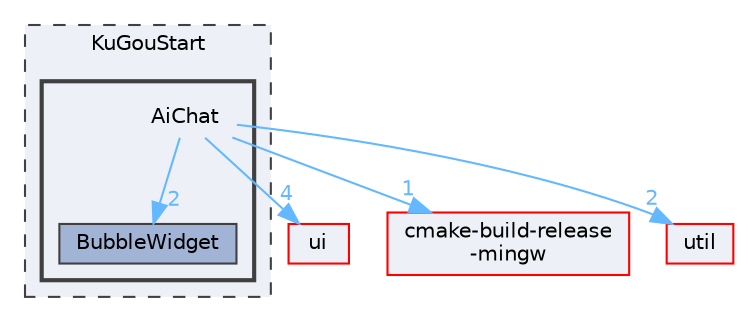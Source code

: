 digraph "AiChat"
{
 // LATEX_PDF_SIZE
  bgcolor="transparent";
  edge [fontname=Helvetica,fontsize=10,labelfontname=Helvetica,labelfontsize=10];
  node [fontname=Helvetica,fontsize=10,shape=box,height=0.2,width=0.4];
  compound=true
  subgraph clusterdir_e60601b218beddc6af0778ac41ea9cb2 {
    graph [ bgcolor="#edf0f7", pencolor="grey25", label="KuGouStart", fontname=Helvetica,fontsize=10 style="filled,dashed", URL="dir_e60601b218beddc6af0778ac41ea9cb2.html",tooltip=""]
  subgraph clusterdir_c466f3ce3dd5ad83607d88098a709fef {
    graph [ bgcolor="#edf0f7", pencolor="grey25", label="", fontname=Helvetica,fontsize=10 style="filled,bold", URL="dir_c466f3ce3dd5ad83607d88098a709fef.html",tooltip=""]
    dir_c466f3ce3dd5ad83607d88098a709fef [shape=plaintext, label="AiChat"];
  dir_5227db99ccb1089861864d3020fc84a8 [label="BubbleWidget", fillcolor="#a2b4d6", color="grey25", style="filled", URL="dir_5227db99ccb1089861864d3020fc84a8.html",tooltip=""];
  }
  }
  dir_1788f8309b1a812dcb800a185471cf6c [label="ui", fillcolor="#edf0f7", color="red", style="filled", URL="dir_1788f8309b1a812dcb800a185471cf6c.html",tooltip=""];
  dir_d3305b01cebad1f13f311f52d3f850d2 [label="cmake-build-release\l-mingw", fillcolor="#edf0f7", color="red", style="filled", URL="dir_d3305b01cebad1f13f311f52d3f850d2.html",tooltip=""];
  dir_23ec12649285f9fabf3a6b7380226c28 [label="util", fillcolor="#edf0f7", color="red", style="filled", URL="dir_23ec12649285f9fabf3a6b7380226c28.html",tooltip=""];
  dir_c466f3ce3dd5ad83607d88098a709fef->dir_1788f8309b1a812dcb800a185471cf6c [headlabel="4", labeldistance=1.5 headhref="dir_000023_000335.html" href="dir_000023_000335.html" color="steelblue1" fontcolor="steelblue1"];
  dir_c466f3ce3dd5ad83607d88098a709fef->dir_23ec12649285f9fabf3a6b7380226c28 [headlabel="2", labeldistance=1.5 headhref="dir_000023_000341.html" href="dir_000023_000341.html" color="steelblue1" fontcolor="steelblue1"];
  dir_c466f3ce3dd5ad83607d88098a709fef->dir_5227db99ccb1089861864d3020fc84a8 [headlabel="2", labeldistance=1.5 headhref="dir_000023_000040.html" href="dir_000023_000040.html" color="steelblue1" fontcolor="steelblue1"];
  dir_c466f3ce3dd5ad83607d88098a709fef->dir_d3305b01cebad1f13f311f52d3f850d2 [headlabel="1", labeldistance=1.5 headhref="dir_000023_000050.html" href="dir_000023_000050.html" color="steelblue1" fontcolor="steelblue1"];
}
